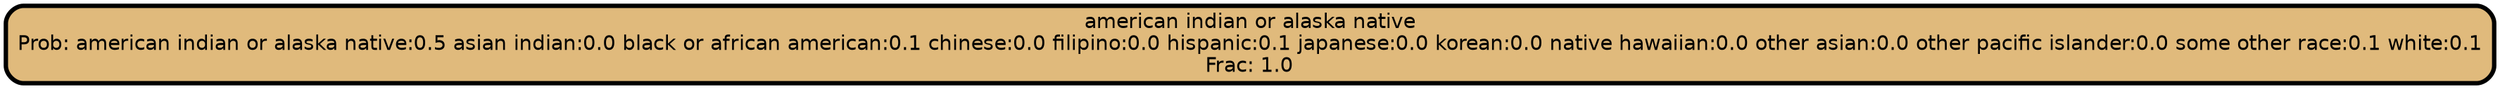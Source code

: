 graph Tree {
node [shape=box, style="filled, rounded",color="black",penwidth="3",fontcolor="black",                 fontname=helvetica] ;
graph [ranksep="0 equally", splines=straight,                 bgcolor=transparent, dpi=200] ;
edge [fontname=helvetica, color=black] ;
0 [label="american indian or alaska native
Prob: american indian or alaska native:0.5 asian indian:0.0 black or african american:0.1 chinese:0.0 filipino:0.0 hispanic:0.1 japanese:0.0 korean:0.0 native hawaiian:0.0 other asian:0.0 other pacific islander:0.0 some other race:0.1 white:0.1
Frac: 1.0", fillcolor="#e0ba7c"] ;
{rank = same;}}